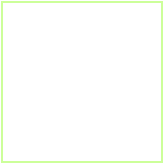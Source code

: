 <mxfile>
    <diagram id="xtk6Wx8gPDfSDzSnVY9t" name="Page-1">
        <mxGraphModel dx="576" dy="390" grid="1" gridSize="10" guides="1" tooltips="1" connect="1" arrows="1" fold="1" page="1" pageScale="1" pageWidth="850" pageHeight="1100" math="0" shadow="0">
            <root>
                <mxCell id="0"/>
                <mxCell id="1" parent="0"/>
                <mxCell id="2" value="" style="whiteSpace=wrap;html=1;aspect=fixed;strokeColor=#CCFF99;" vertex="1" parent="1">
                    <mxGeometry x="180" y="90" width="80" height="80" as="geometry"/>
                </mxCell>
            </root>
        </mxGraphModel>
    </diagram>
</mxfile>
